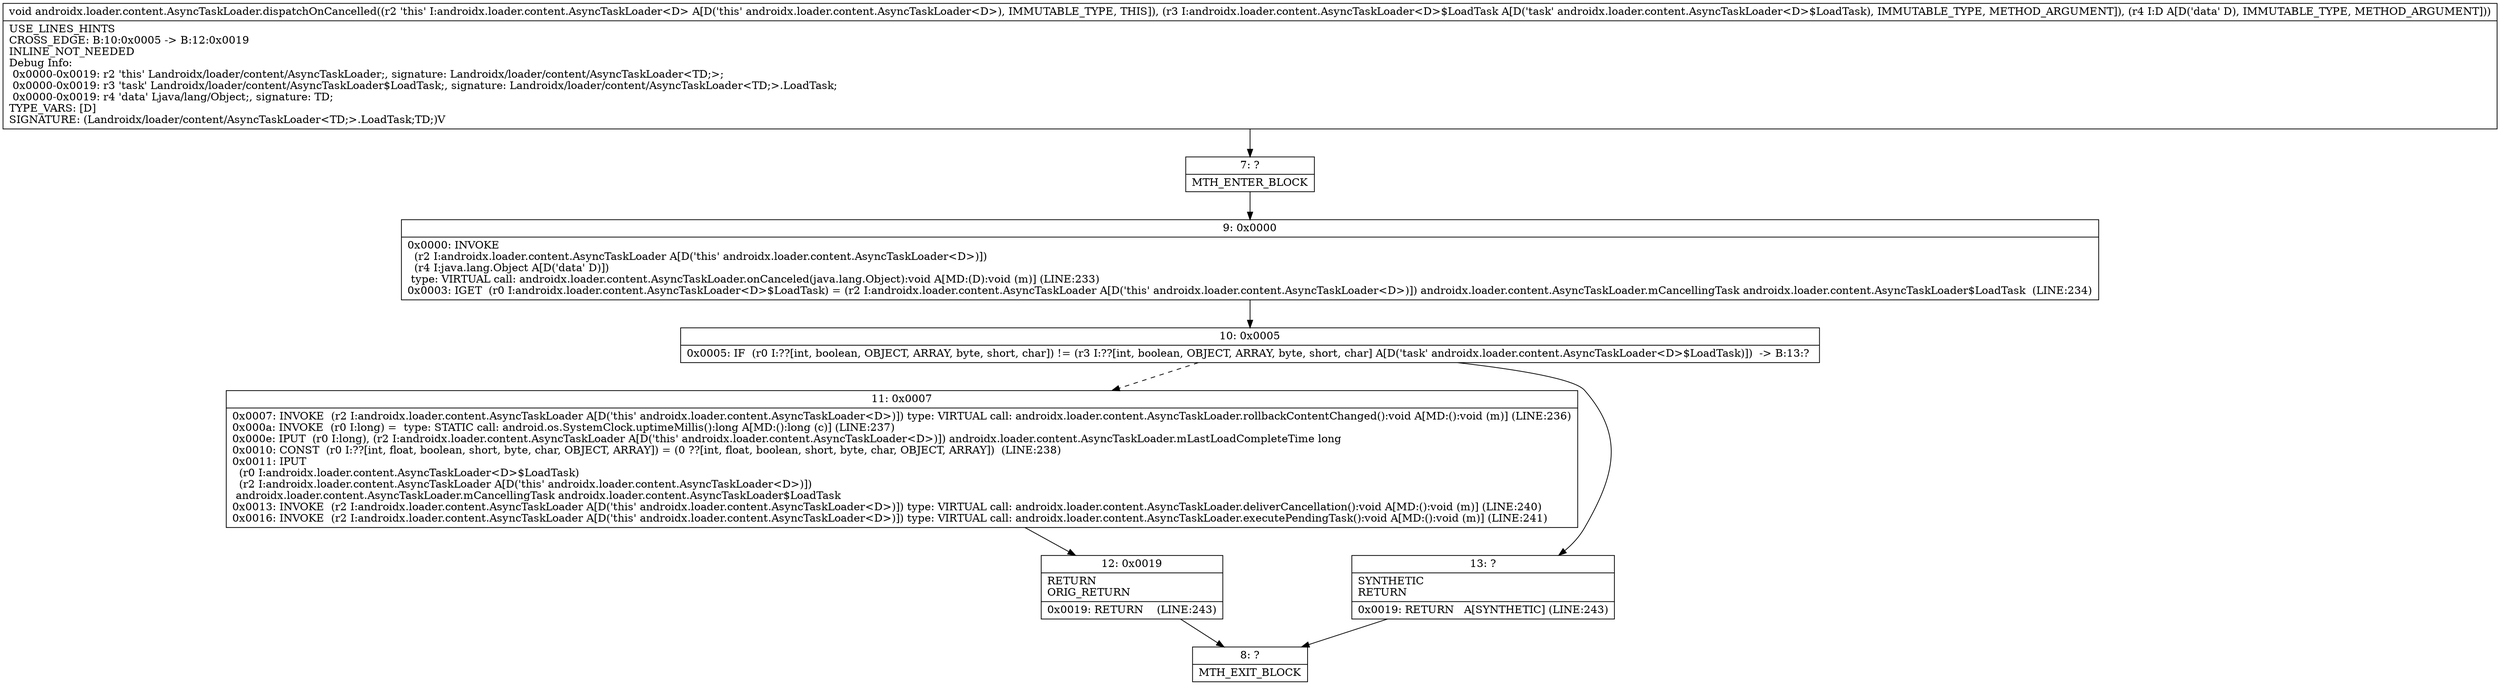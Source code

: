 digraph "CFG forandroidx.loader.content.AsyncTaskLoader.dispatchOnCancelled(Landroidx\/loader\/content\/AsyncTaskLoader$LoadTask;Ljava\/lang\/Object;)V" {
Node_7 [shape=record,label="{7\:\ ?|MTH_ENTER_BLOCK\l}"];
Node_9 [shape=record,label="{9\:\ 0x0000|0x0000: INVOKE  \l  (r2 I:androidx.loader.content.AsyncTaskLoader A[D('this' androidx.loader.content.AsyncTaskLoader\<D\>)])\l  (r4 I:java.lang.Object A[D('data' D)])\l type: VIRTUAL call: androidx.loader.content.AsyncTaskLoader.onCanceled(java.lang.Object):void A[MD:(D):void (m)] (LINE:233)\l0x0003: IGET  (r0 I:androidx.loader.content.AsyncTaskLoader\<D\>$LoadTask) = (r2 I:androidx.loader.content.AsyncTaskLoader A[D('this' androidx.loader.content.AsyncTaskLoader\<D\>)]) androidx.loader.content.AsyncTaskLoader.mCancellingTask androidx.loader.content.AsyncTaskLoader$LoadTask  (LINE:234)\l}"];
Node_10 [shape=record,label="{10\:\ 0x0005|0x0005: IF  (r0 I:??[int, boolean, OBJECT, ARRAY, byte, short, char]) != (r3 I:??[int, boolean, OBJECT, ARRAY, byte, short, char] A[D('task' androidx.loader.content.AsyncTaskLoader\<D\>$LoadTask)])  \-\> B:13:? \l}"];
Node_11 [shape=record,label="{11\:\ 0x0007|0x0007: INVOKE  (r2 I:androidx.loader.content.AsyncTaskLoader A[D('this' androidx.loader.content.AsyncTaskLoader\<D\>)]) type: VIRTUAL call: androidx.loader.content.AsyncTaskLoader.rollbackContentChanged():void A[MD:():void (m)] (LINE:236)\l0x000a: INVOKE  (r0 I:long) =  type: STATIC call: android.os.SystemClock.uptimeMillis():long A[MD:():long (c)] (LINE:237)\l0x000e: IPUT  (r0 I:long), (r2 I:androidx.loader.content.AsyncTaskLoader A[D('this' androidx.loader.content.AsyncTaskLoader\<D\>)]) androidx.loader.content.AsyncTaskLoader.mLastLoadCompleteTime long \l0x0010: CONST  (r0 I:??[int, float, boolean, short, byte, char, OBJECT, ARRAY]) = (0 ??[int, float, boolean, short, byte, char, OBJECT, ARRAY])  (LINE:238)\l0x0011: IPUT  \l  (r0 I:androidx.loader.content.AsyncTaskLoader\<D\>$LoadTask)\l  (r2 I:androidx.loader.content.AsyncTaskLoader A[D('this' androidx.loader.content.AsyncTaskLoader\<D\>)])\l androidx.loader.content.AsyncTaskLoader.mCancellingTask androidx.loader.content.AsyncTaskLoader$LoadTask \l0x0013: INVOKE  (r2 I:androidx.loader.content.AsyncTaskLoader A[D('this' androidx.loader.content.AsyncTaskLoader\<D\>)]) type: VIRTUAL call: androidx.loader.content.AsyncTaskLoader.deliverCancellation():void A[MD:():void (m)] (LINE:240)\l0x0016: INVOKE  (r2 I:androidx.loader.content.AsyncTaskLoader A[D('this' androidx.loader.content.AsyncTaskLoader\<D\>)]) type: VIRTUAL call: androidx.loader.content.AsyncTaskLoader.executePendingTask():void A[MD:():void (m)] (LINE:241)\l}"];
Node_12 [shape=record,label="{12\:\ 0x0019|RETURN\lORIG_RETURN\l|0x0019: RETURN    (LINE:243)\l}"];
Node_8 [shape=record,label="{8\:\ ?|MTH_EXIT_BLOCK\l}"];
Node_13 [shape=record,label="{13\:\ ?|SYNTHETIC\lRETURN\l|0x0019: RETURN   A[SYNTHETIC] (LINE:243)\l}"];
MethodNode[shape=record,label="{void androidx.loader.content.AsyncTaskLoader.dispatchOnCancelled((r2 'this' I:androidx.loader.content.AsyncTaskLoader\<D\> A[D('this' androidx.loader.content.AsyncTaskLoader\<D\>), IMMUTABLE_TYPE, THIS]), (r3 I:androidx.loader.content.AsyncTaskLoader\<D\>$LoadTask A[D('task' androidx.loader.content.AsyncTaskLoader\<D\>$LoadTask), IMMUTABLE_TYPE, METHOD_ARGUMENT]), (r4 I:D A[D('data' D), IMMUTABLE_TYPE, METHOD_ARGUMENT]))  | USE_LINES_HINTS\lCROSS_EDGE: B:10:0x0005 \-\> B:12:0x0019\lINLINE_NOT_NEEDED\lDebug Info:\l  0x0000\-0x0019: r2 'this' Landroidx\/loader\/content\/AsyncTaskLoader;, signature: Landroidx\/loader\/content\/AsyncTaskLoader\<TD;\>;\l  0x0000\-0x0019: r3 'task' Landroidx\/loader\/content\/AsyncTaskLoader$LoadTask;, signature: Landroidx\/loader\/content\/AsyncTaskLoader\<TD;\>.LoadTask;\l  0x0000\-0x0019: r4 'data' Ljava\/lang\/Object;, signature: TD;\lTYPE_VARS: [D]\lSIGNATURE: (Landroidx\/loader\/content\/AsyncTaskLoader\<TD;\>.LoadTask;TD;)V\l}"];
MethodNode -> Node_7;Node_7 -> Node_9;
Node_9 -> Node_10;
Node_10 -> Node_11[style=dashed];
Node_10 -> Node_13;
Node_11 -> Node_12;
Node_12 -> Node_8;
Node_13 -> Node_8;
}

